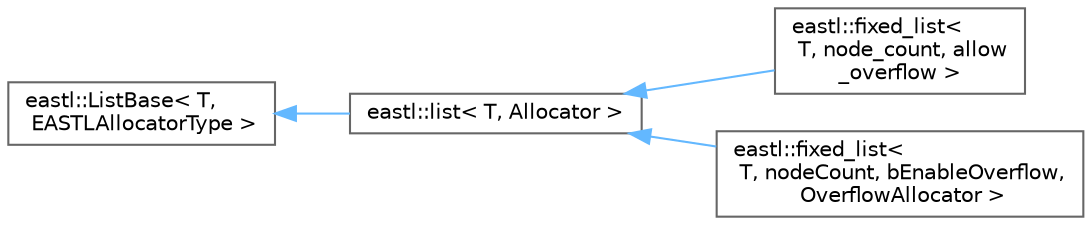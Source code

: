digraph "类继承关系图"
{
 // LATEX_PDF_SIZE
  bgcolor="transparent";
  edge [fontname=Helvetica,fontsize=10,labelfontname=Helvetica,labelfontsize=10];
  node [fontname=Helvetica,fontsize=10,shape=box,height=0.2,width=0.4];
  rankdir="LR";
  Node0 [id="Node000000",label="eastl::ListBase\< T,\l EASTLAllocatorType \>",height=0.2,width=0.4,color="grey40", fillcolor="white", style="filled",URL="$classeastl_1_1_list_base.html",tooltip=" "];
  Node0 -> Node1 [id="edge930_Node000000_Node000001",dir="back",color="steelblue1",style="solid",tooltip=" "];
  Node1 [id="Node000001",label="eastl::list\< T, Allocator \>",height=0.2,width=0.4,color="grey40", fillcolor="white", style="filled",URL="$classeastl_1_1list.html",tooltip=" "];
  Node1 -> Node2 [id="edge931_Node000001_Node000002",dir="back",color="steelblue1",style="solid",tooltip=" "];
  Node2 [id="Node000002",label="eastl::fixed_list\<\l T, node_count, allow\l_overflow \>",height=0.2,width=0.4,color="grey40", fillcolor="white", style="filled",URL="$classeastl_1_1fixed__list.html",tooltip=" "];
  Node1 -> Node3 [id="edge932_Node000001_Node000003",dir="back",color="steelblue1",style="solid",tooltip=" "];
  Node3 [id="Node000003",label="eastl::fixed_list\<\l T, nodeCount, bEnableOverflow,\l OverflowAllocator \>",height=0.2,width=0.4,color="grey40", fillcolor="white", style="filled",URL="$classeastl_1_1fixed__list.html",tooltip=" "];
}
